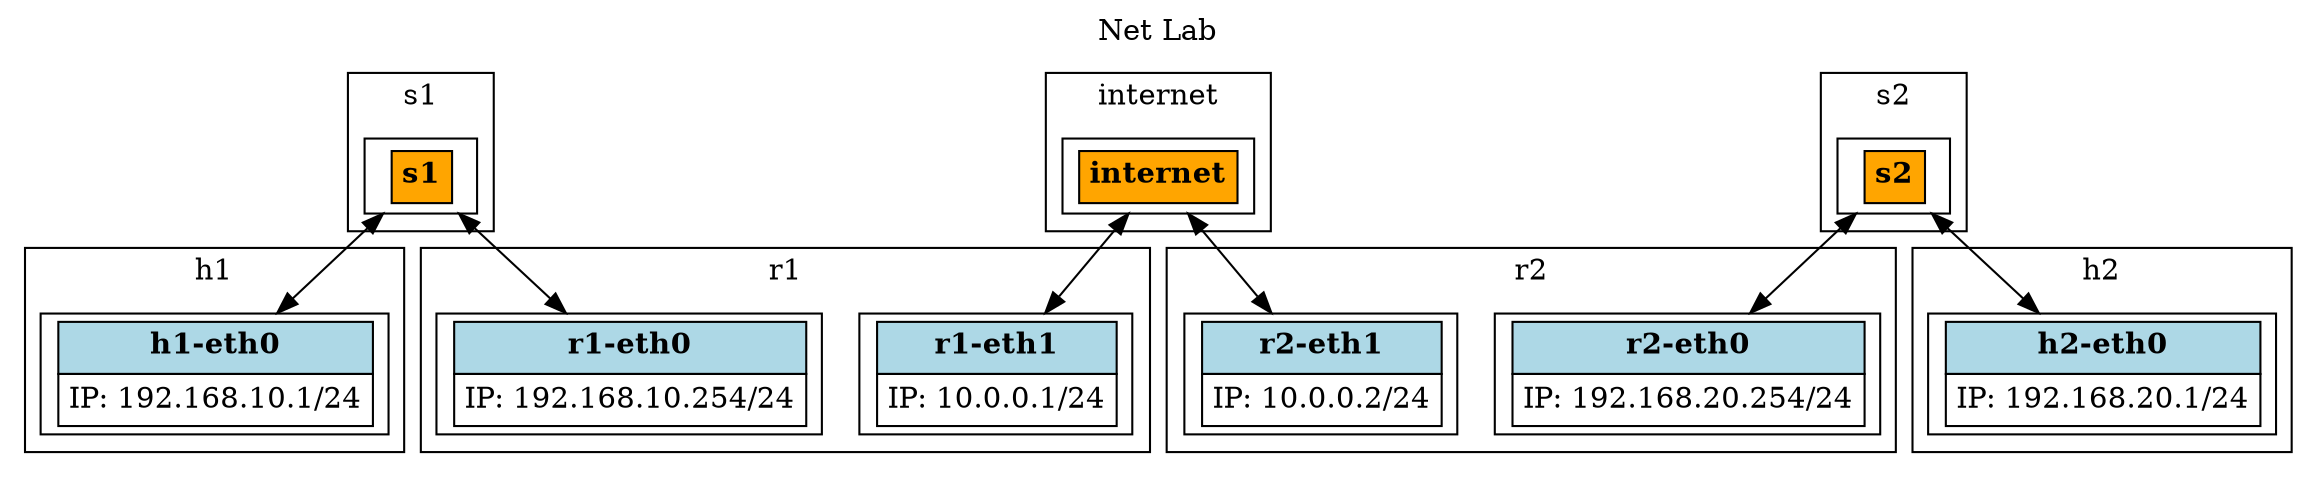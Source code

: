 digraph G { 
    label = "Net Lab";
    labelloc = top;
 
    node [shape=record];
    edge [dir=both];
subgraph cluster_0 {
		label = h1;
	
        "h1-eth0" [label=<
            <table border="0" cellborder="1" cellspacing="0" cellpadding="4">
                <tr><td bgcolor="lightblue"><b>h1-eth0</b></td></tr>
                <tr><td align="left">IP: 192.168.10.1/24</td></tr>
            </table>
        >];
	}
subgraph cluster_1 {
		label = h2;
	
        "h2-eth0" [label=<
            <table border="0" cellborder="1" cellspacing="0" cellpadding="4">
                <tr><td bgcolor="lightblue"><b>h2-eth0</b></td></tr>
                <tr><td align="left">IP: 192.168.20.1/24</td></tr>
            </table>
        >];
	}
subgraph cluster_2 {
		label = r1;
	
        "r1-eth0" [label=<
            <table border="0" cellborder="1" cellspacing="0" cellpadding="4">
                <tr><td bgcolor="lightblue"><b>r1-eth0</b></td></tr>
                <tr><td align="left">IP: 192.168.10.254/24</td></tr>
            </table>
        >];
        "r1-eth1" [label=<
            <table border="0" cellborder="1" cellspacing="0" cellpadding="4">
                <tr><td bgcolor="lightblue"><b>r1-eth1</b></td></tr>
                <tr><td align="left">IP: 10.0.0.1/24</td></tr>
            </table>
        >];
	}
subgraph cluster_3 {
		label = r2;
	
        "r2-eth0" [label=<
            <table border="0" cellborder="1" cellspacing="0" cellpadding="4">
                <tr><td bgcolor="lightblue"><b>r2-eth0</b></td></tr>
                <tr><td align="left">IP: 192.168.20.254/24</td></tr>
            </table>
        >];
        "r2-eth1" [label=<
            <table border="0" cellborder="1" cellspacing="0" cellpadding="4">
                <tr><td bgcolor="lightblue"><b>r2-eth1</b></td></tr>
                <tr><td align="left">IP: 10.0.0.2/24</td></tr>
            </table>
        >];
	}
subgraph cluster_4 {
		label = internet;
	
        "internet" [label=<
            <table border="0" cellborder="1" cellspacing="0" cellpadding="4">
                <tr><td bgcolor="orange"><b>internet</b></td></tr>
            </table>
        >];
	}
subgraph cluster_5 {
		label = s1;
	
        "s1" [label=<
            <table border="0" cellborder="1" cellspacing="0" cellpadding="4">
                <tr><td bgcolor="orange"><b>s1</b></td></tr>
            </table>
        >];
	}
subgraph cluster_6 {
		label = s2;
	
        "s2" [label=<
            <table border="0" cellborder="1" cellspacing="0" cellpadding="4">
                <tr><td bgcolor="orange"><b>s2</b></td></tr>
            </table>
        >];
	}
 "s1"->"h1-eth0"; 
 "s1"->"r1-eth0"; 
 "s2"->"h2-eth0"; 
 "s2"->"r2-eth0"; 
 "internet"->"r1-eth1"; 
 "internet"->"r2-eth1"; 
}
